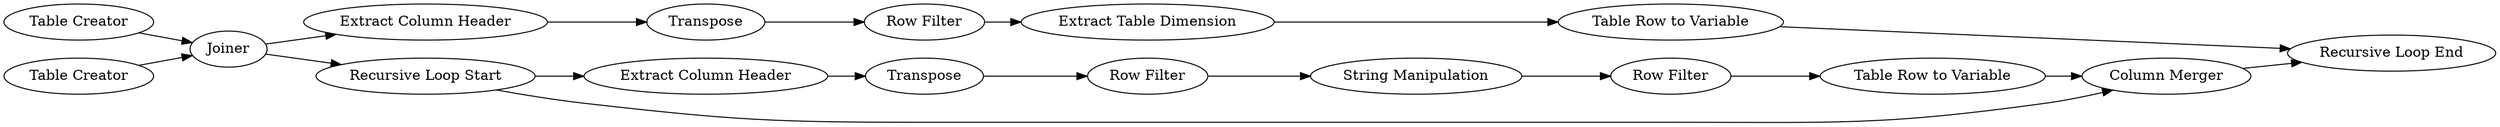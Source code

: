 digraph {
	188 -> 190
	198 -> 199
	209 -> 177
	202 -> 203
	201 -> 202
	198 -> 196
	177 -> 198
	208 -> 177
	177 -> 188
	205 -> 206
	190 -> 189
	199 -> 200
	203 -> 204
	189 -> 205
	204 -> 196
	196 -> 197
	206 -> 197
	200 -> 201
	200 [label=Transpose]
	201 [label="Row Filter"]
	190 [label=Transpose]
	203 [label="Row Filter"]
	208 [label="Table Creator"]
	189 [label="Row Filter"]
	188 [label="Extract Column Header"]
	196 [label="Column Merger"]
	206 [label="Table Row to Variable"]
	205 [label="Extract Table Dimension"]
	198 [label="Recursive Loop Start"]
	202 [label="String Manipulation"]
	177 [label=Joiner]
	204 [label="Table Row to Variable"]
	197 [label="Recursive Loop End"]
	209 [label="Table Creator"]
	199 [label="Extract Column Header"]
	rankdir=LR
}
